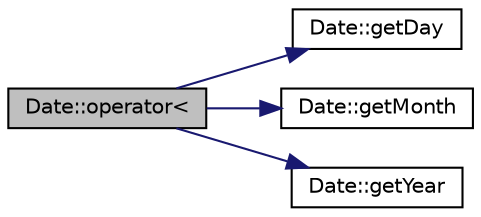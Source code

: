 digraph "Date::operator&lt;"
{
 // LATEX_PDF_SIZE
  edge [fontname="Helvetica",fontsize="10",labelfontname="Helvetica",labelfontsize="10"];
  node [fontname="Helvetica",fontsize="10",shape=record];
  rankdir="LR";
  Node1 [label="Date::operator\<",height=0.2,width=0.4,color="black", fillcolor="grey75", style="filled", fontcolor="black",tooltip=" "];
  Node1 -> Node2 [color="midnightblue",fontsize="10",style="solid",fontname="Helvetica"];
  Node2 [label="Date::getDay",height=0.2,width=0.4,color="black", fillcolor="white", style="filled",URL="$class_date.html#ad1027826c21788e36f856a00dba36814",tooltip=" "];
  Node1 -> Node3 [color="midnightblue",fontsize="10",style="solid",fontname="Helvetica"];
  Node3 [label="Date::getMonth",height=0.2,width=0.4,color="black", fillcolor="white", style="filled",URL="$class_date.html#a90d615820a5b750c242148dba96cbff1",tooltip=" "];
  Node1 -> Node4 [color="midnightblue",fontsize="10",style="solid",fontname="Helvetica"];
  Node4 [label="Date::getYear",height=0.2,width=0.4,color="black", fillcolor="white", style="filled",URL="$class_date.html#ac93228c7bdc6377745f706294952c775",tooltip=" "];
}
